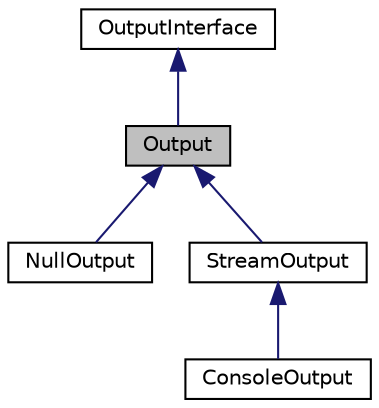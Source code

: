 digraph G
{
  edge [fontname="Helvetica",fontsize="10",labelfontname="Helvetica",labelfontsize="10"];
  node [fontname="Helvetica",fontsize="10",shape=record];
  Node1 [label="Output",height=0.2,width=0.4,color="black", fillcolor="grey75", style="filled" fontcolor="black"];
  Node2 -> Node1 [dir=back,color="midnightblue",fontsize="10",style="solid"];
  Node2 [label="OutputInterface",height=0.2,width=0.4,color="black", fillcolor="white", style="filled",URL="$interface_symfony_1_1_components_1_1_console_1_1_output_1_1_output_interface.html"];
  Node1 -> Node3 [dir=back,color="midnightblue",fontsize="10",style="solid"];
  Node3 [label="NullOutput",height=0.2,width=0.4,color="black", fillcolor="white", style="filled",URL="$class_symfony_1_1_components_1_1_console_1_1_output_1_1_null_output.html"];
  Node1 -> Node4 [dir=back,color="midnightblue",fontsize="10",style="solid"];
  Node4 [label="StreamOutput",height=0.2,width=0.4,color="black", fillcolor="white", style="filled",URL="$class_symfony_1_1_components_1_1_console_1_1_output_1_1_stream_output.html"];
  Node4 -> Node5 [dir=back,color="midnightblue",fontsize="10",style="solid"];
  Node5 [label="ConsoleOutput",height=0.2,width=0.4,color="black", fillcolor="white", style="filled",URL="$class_symfony_1_1_components_1_1_console_1_1_output_1_1_console_output.html"];
}
